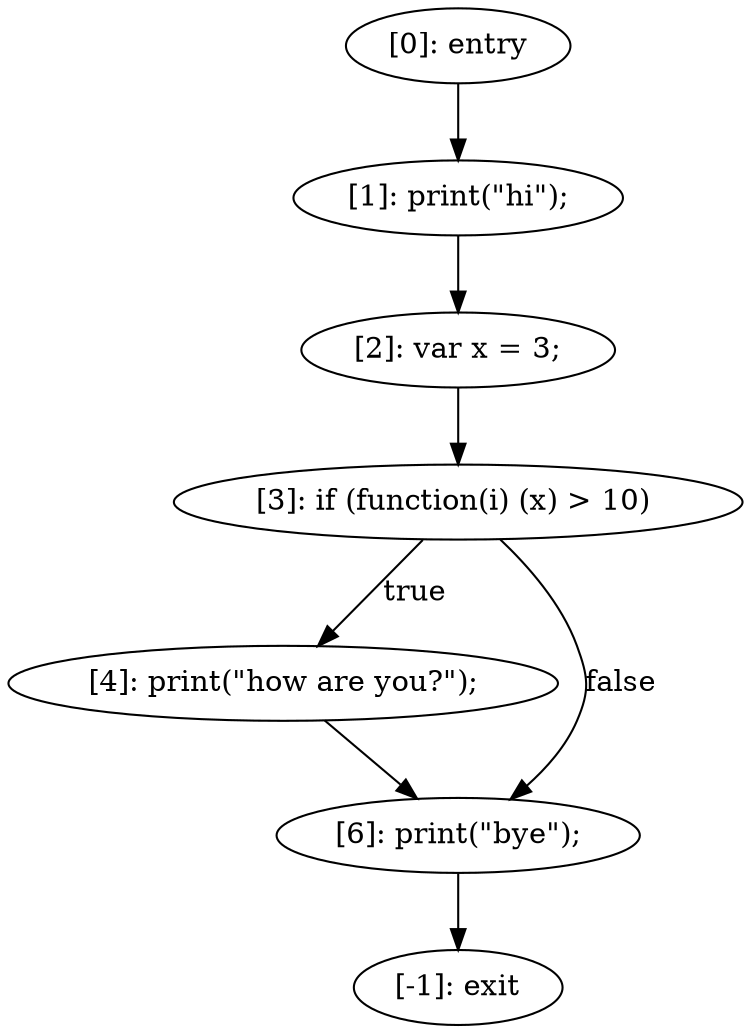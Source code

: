 digraph {
"0" [label="[4]: print(\"how are you?\");\n"] 
"1" [label="[2]: var x = 3;\n"] 
"2" [label="[6]: print(\"bye\");\n"] 
"3" [label="[3]: if (function(i) (x) > 10) "] 
"4" [label="[1]: print(\"hi\");\n"] 
"5" [label="[-1]: exit"] 
"6" [label="[0]: entry"] 
"0" -> "2" [label=""] 
"1" -> "3" [label=""] 
"2" -> "5" [label=""] 
"3" -> "0" [label="true"] 
"3" -> "2" [label="false"] 
"4" -> "1" [label=""] 
"6" -> "4" [label=""] 
}
